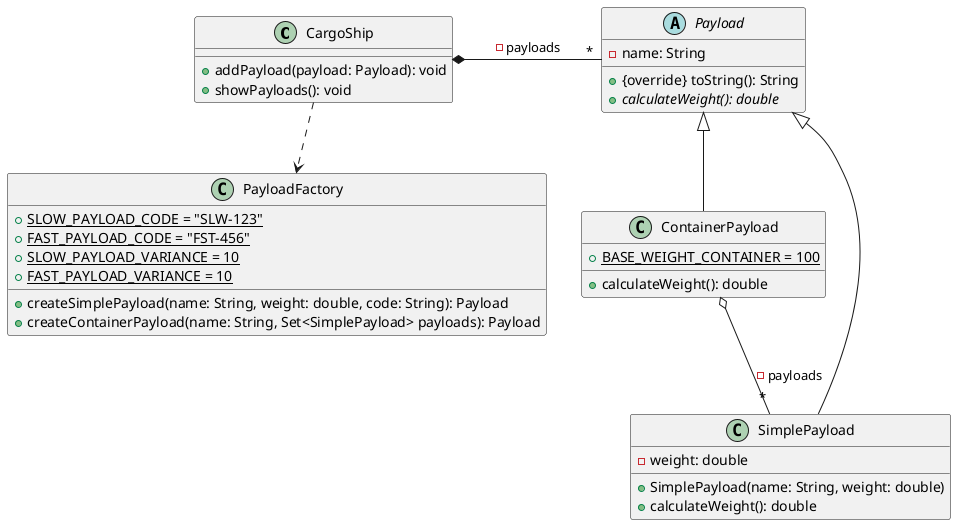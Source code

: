 @startuml

class CargoShip {
    + addPayload(payload: Payload): void
    + showPayloads(): void
}

class PayloadFactory {
    + {static} SLOW_PAYLOAD_CODE = "SLW-123"
    + {static} FAST_PAYLOAD_CODE = "FST-456"
    + {static} SLOW_PAYLOAD_VARIANCE = 10
    + {static} FAST_PAYLOAD_VARIANCE = 10
    + createSimplePayload(name: String, weight: double, code: String): Payload
    + createContainerPayload(name: String, Set<SimplePayload> payloads): Payload
}

abstract Payload {
    - name: String
    + {override} toString(): String
    + {abstract} calculateWeight(): double
}

class SimplePayload {
    - weight: double
    + SimplePayload(name: String, weight: double)
    + calculateWeight(): double
}

class ContainerPayload {
    + {static} BASE_WEIGHT_CONTAINER = 100
    + calculateWeight(): double
}

CargoShip *-right- "*" Payload : - payloads
SimplePayload -up-|> Payload
ContainerPayload -up-|> Payload
ContainerPayload o-- "*" SimplePayload: - payloads
CargoShip .down.> PayloadFactory

@enduml